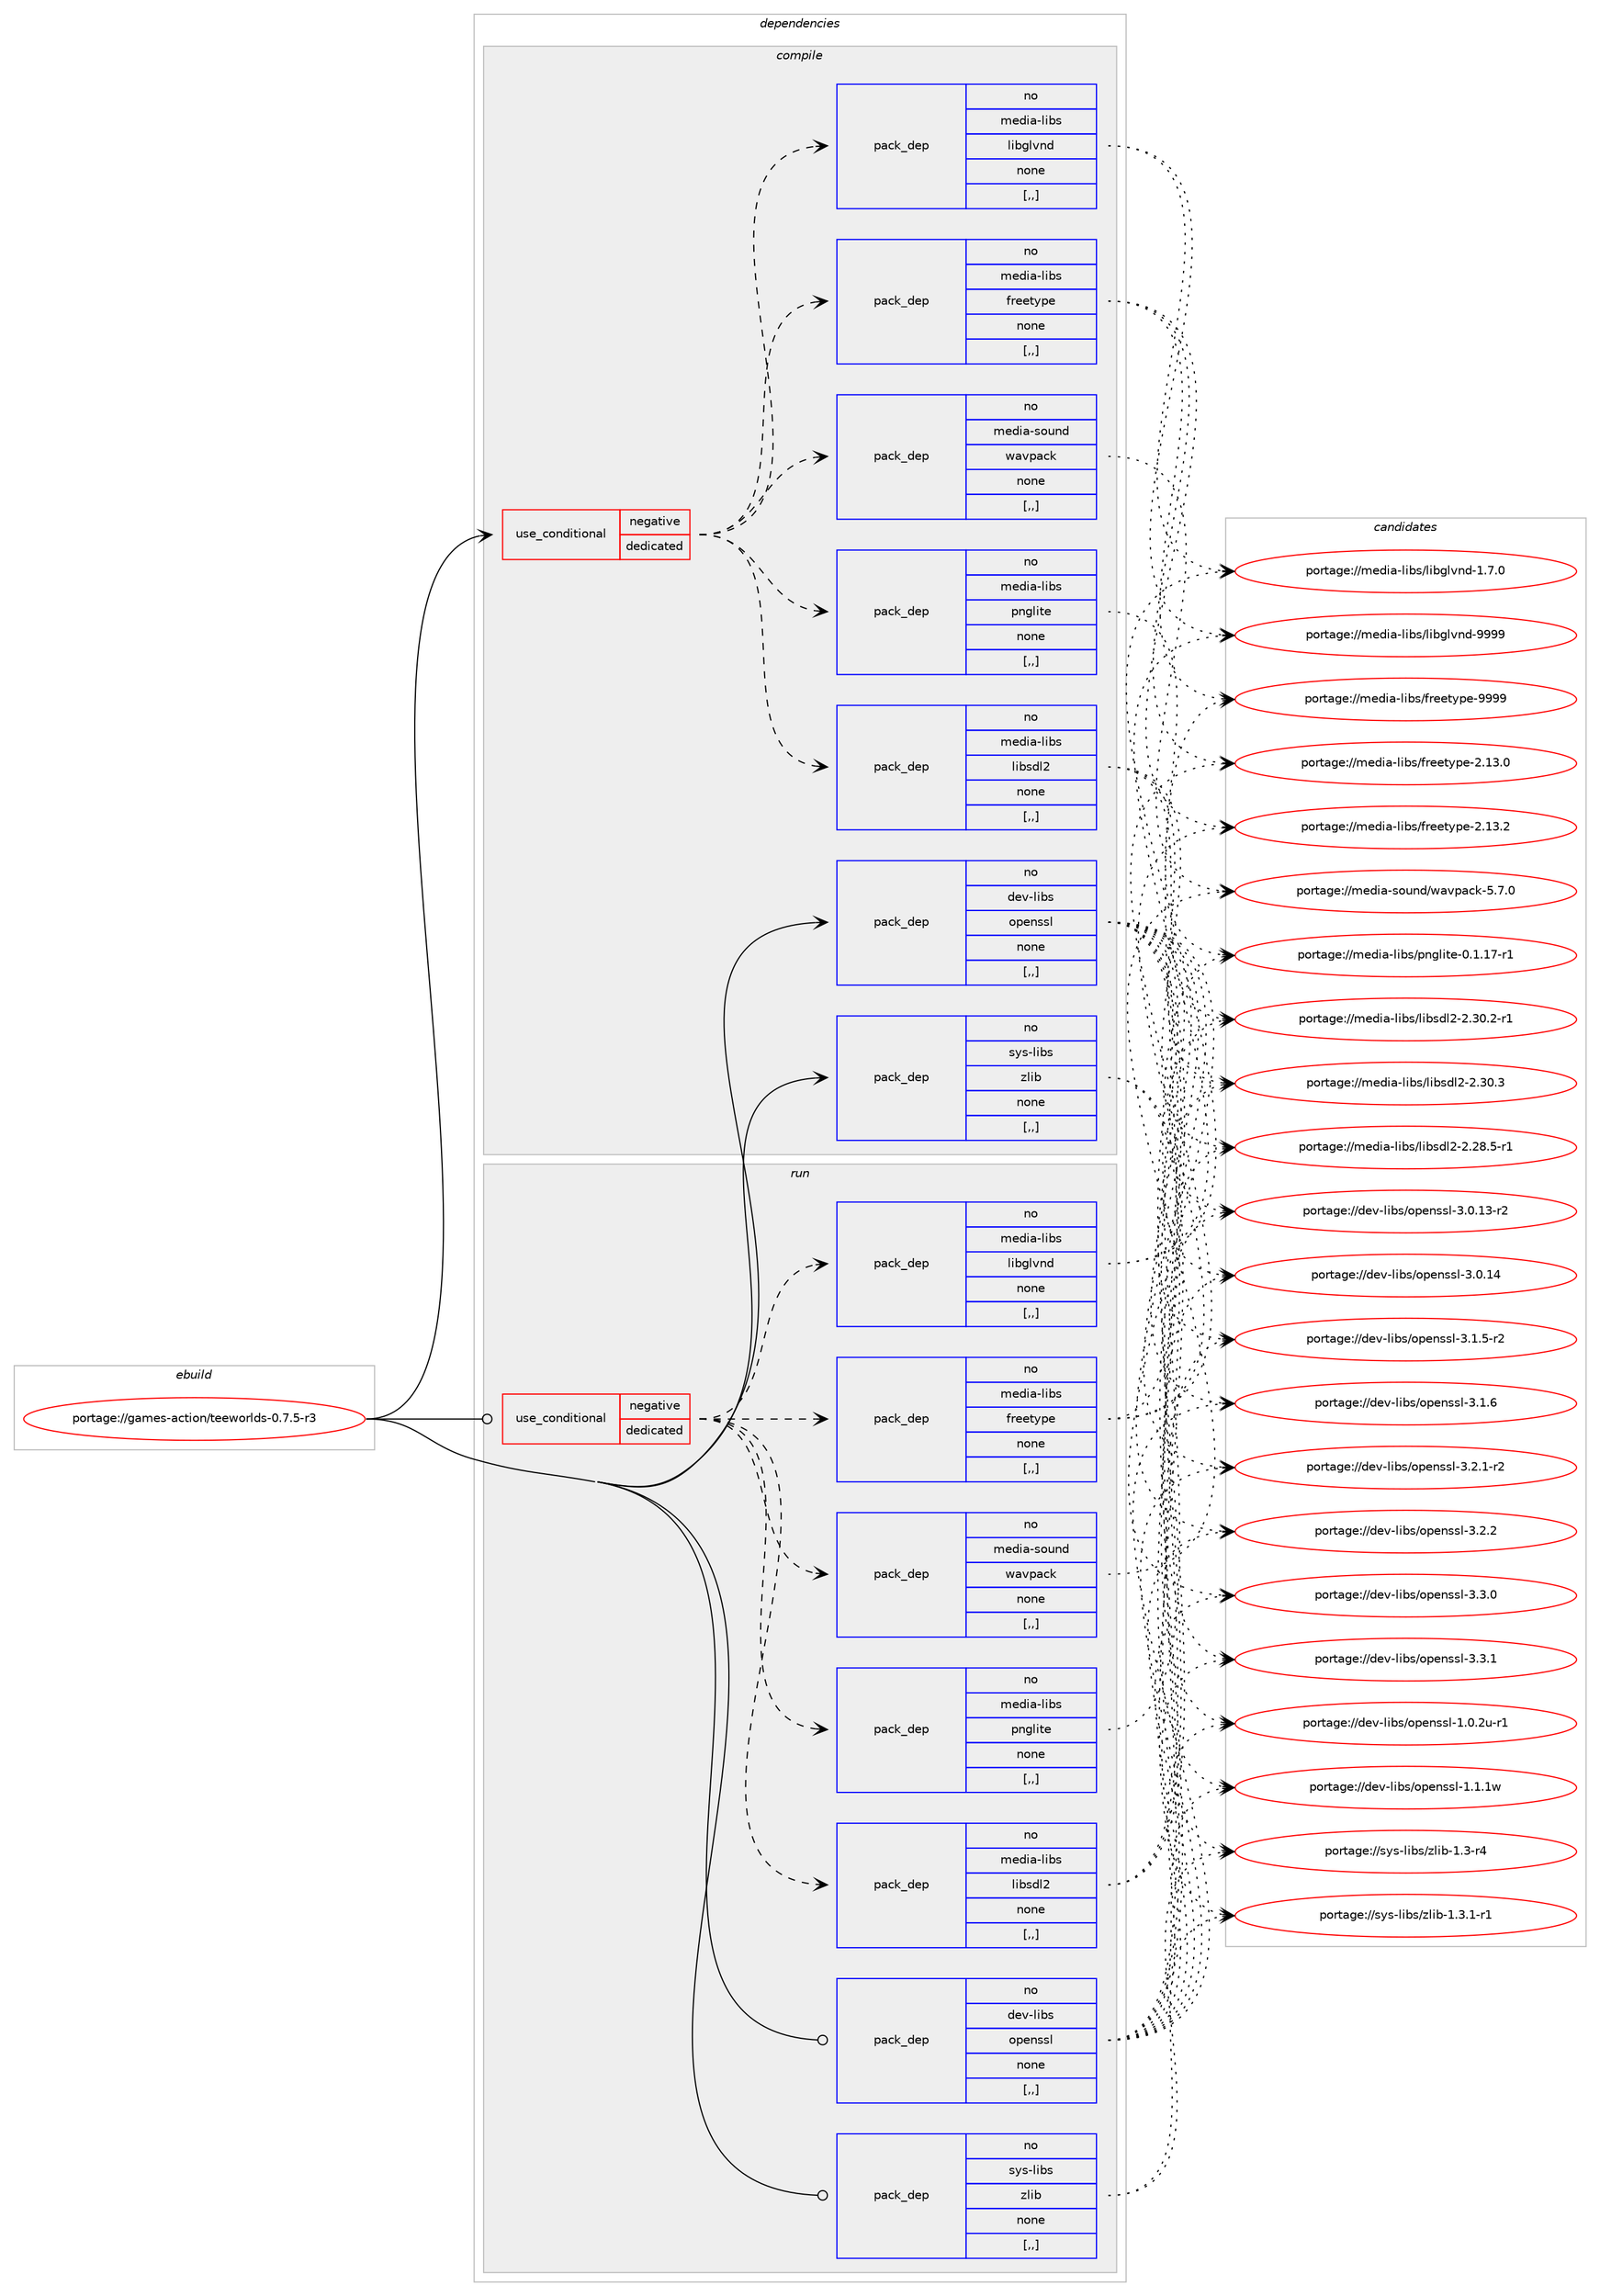 digraph prolog {

# *************
# Graph options
# *************

newrank=true;
concentrate=true;
compound=true;
graph [rankdir=LR,fontname=Helvetica,fontsize=10,ranksep=1.5];#, ranksep=2.5, nodesep=0.2];
edge  [arrowhead=vee];
node  [fontname=Helvetica,fontsize=10];

# **********
# The ebuild
# **********

subgraph cluster_leftcol {
color=gray;
rank=same;
label=<<i>ebuild</i>>;
id [label="portage://games-action/teeworlds-0.7.5-r3", color=red, width=4, href="../games-action/teeworlds-0.7.5-r3.svg"];
}

# ****************
# The dependencies
# ****************

subgraph cluster_midcol {
color=gray;
label=<<i>dependencies</i>>;
subgraph cluster_compile {
fillcolor="#eeeeee";
style=filled;
label=<<i>compile</i>>;
subgraph cond61435 {
dependency219840 [label=<<TABLE BORDER="0" CELLBORDER="1" CELLSPACING="0" CELLPADDING="4"><TR><TD ROWSPAN="3" CELLPADDING="10">use_conditional</TD></TR><TR><TD>negative</TD></TR><TR><TD>dedicated</TD></TR></TABLE>>, shape=none, color=red];
subgraph pack156945 {
dependency219841 [label=<<TABLE BORDER="0" CELLBORDER="1" CELLSPACING="0" CELLPADDING="4" WIDTH="220"><TR><TD ROWSPAN="6" CELLPADDING="30">pack_dep</TD></TR><TR><TD WIDTH="110">no</TD></TR><TR><TD>media-libs</TD></TR><TR><TD>freetype</TD></TR><TR><TD>none</TD></TR><TR><TD>[,,]</TD></TR></TABLE>>, shape=none, color=blue];
}
dependency219840:e -> dependency219841:w [weight=20,style="dashed",arrowhead="vee"];
subgraph pack156946 {
dependency219842 [label=<<TABLE BORDER="0" CELLBORDER="1" CELLSPACING="0" CELLPADDING="4" WIDTH="220"><TR><TD ROWSPAN="6" CELLPADDING="30">pack_dep</TD></TR><TR><TD WIDTH="110">no</TD></TR><TR><TD>media-libs</TD></TR><TR><TD>libglvnd</TD></TR><TR><TD>none</TD></TR><TR><TD>[,,]</TD></TR></TABLE>>, shape=none, color=blue];
}
dependency219840:e -> dependency219842:w [weight=20,style="dashed",arrowhead="vee"];
subgraph pack156947 {
dependency219843 [label=<<TABLE BORDER="0" CELLBORDER="1" CELLSPACING="0" CELLPADDING="4" WIDTH="220"><TR><TD ROWSPAN="6" CELLPADDING="30">pack_dep</TD></TR><TR><TD WIDTH="110">no</TD></TR><TR><TD>media-libs</TD></TR><TR><TD>libsdl2</TD></TR><TR><TD>none</TD></TR><TR><TD>[,,]</TD></TR></TABLE>>, shape=none, color=blue];
}
dependency219840:e -> dependency219843:w [weight=20,style="dashed",arrowhead="vee"];
subgraph pack156948 {
dependency219844 [label=<<TABLE BORDER="0" CELLBORDER="1" CELLSPACING="0" CELLPADDING="4" WIDTH="220"><TR><TD ROWSPAN="6" CELLPADDING="30">pack_dep</TD></TR><TR><TD WIDTH="110">no</TD></TR><TR><TD>media-libs</TD></TR><TR><TD>pnglite</TD></TR><TR><TD>none</TD></TR><TR><TD>[,,]</TD></TR></TABLE>>, shape=none, color=blue];
}
dependency219840:e -> dependency219844:w [weight=20,style="dashed",arrowhead="vee"];
subgraph pack156949 {
dependency219845 [label=<<TABLE BORDER="0" CELLBORDER="1" CELLSPACING="0" CELLPADDING="4" WIDTH="220"><TR><TD ROWSPAN="6" CELLPADDING="30">pack_dep</TD></TR><TR><TD WIDTH="110">no</TD></TR><TR><TD>media-sound</TD></TR><TR><TD>wavpack</TD></TR><TR><TD>none</TD></TR><TR><TD>[,,]</TD></TR></TABLE>>, shape=none, color=blue];
}
dependency219840:e -> dependency219845:w [weight=20,style="dashed",arrowhead="vee"];
}
id:e -> dependency219840:w [weight=20,style="solid",arrowhead="vee"];
subgraph pack156950 {
dependency219846 [label=<<TABLE BORDER="0" CELLBORDER="1" CELLSPACING="0" CELLPADDING="4" WIDTH="220"><TR><TD ROWSPAN="6" CELLPADDING="30">pack_dep</TD></TR><TR><TD WIDTH="110">no</TD></TR><TR><TD>dev-libs</TD></TR><TR><TD>openssl</TD></TR><TR><TD>none</TD></TR><TR><TD>[,,]</TD></TR></TABLE>>, shape=none, color=blue];
}
id:e -> dependency219846:w [weight=20,style="solid",arrowhead="vee"];
subgraph pack156951 {
dependency219847 [label=<<TABLE BORDER="0" CELLBORDER="1" CELLSPACING="0" CELLPADDING="4" WIDTH="220"><TR><TD ROWSPAN="6" CELLPADDING="30">pack_dep</TD></TR><TR><TD WIDTH="110">no</TD></TR><TR><TD>sys-libs</TD></TR><TR><TD>zlib</TD></TR><TR><TD>none</TD></TR><TR><TD>[,,]</TD></TR></TABLE>>, shape=none, color=blue];
}
id:e -> dependency219847:w [weight=20,style="solid",arrowhead="vee"];
}
subgraph cluster_compileandrun {
fillcolor="#eeeeee";
style=filled;
label=<<i>compile and run</i>>;
}
subgraph cluster_run {
fillcolor="#eeeeee";
style=filled;
label=<<i>run</i>>;
subgraph cond61436 {
dependency219848 [label=<<TABLE BORDER="0" CELLBORDER="1" CELLSPACING="0" CELLPADDING="4"><TR><TD ROWSPAN="3" CELLPADDING="10">use_conditional</TD></TR><TR><TD>negative</TD></TR><TR><TD>dedicated</TD></TR></TABLE>>, shape=none, color=red];
subgraph pack156952 {
dependency219849 [label=<<TABLE BORDER="0" CELLBORDER="1" CELLSPACING="0" CELLPADDING="4" WIDTH="220"><TR><TD ROWSPAN="6" CELLPADDING="30">pack_dep</TD></TR><TR><TD WIDTH="110">no</TD></TR><TR><TD>media-libs</TD></TR><TR><TD>freetype</TD></TR><TR><TD>none</TD></TR><TR><TD>[,,]</TD></TR></TABLE>>, shape=none, color=blue];
}
dependency219848:e -> dependency219849:w [weight=20,style="dashed",arrowhead="vee"];
subgraph pack156953 {
dependency219850 [label=<<TABLE BORDER="0" CELLBORDER="1" CELLSPACING="0" CELLPADDING="4" WIDTH="220"><TR><TD ROWSPAN="6" CELLPADDING="30">pack_dep</TD></TR><TR><TD WIDTH="110">no</TD></TR><TR><TD>media-libs</TD></TR><TR><TD>libglvnd</TD></TR><TR><TD>none</TD></TR><TR><TD>[,,]</TD></TR></TABLE>>, shape=none, color=blue];
}
dependency219848:e -> dependency219850:w [weight=20,style="dashed",arrowhead="vee"];
subgraph pack156954 {
dependency219851 [label=<<TABLE BORDER="0" CELLBORDER="1" CELLSPACING="0" CELLPADDING="4" WIDTH="220"><TR><TD ROWSPAN="6" CELLPADDING="30">pack_dep</TD></TR><TR><TD WIDTH="110">no</TD></TR><TR><TD>media-libs</TD></TR><TR><TD>libsdl2</TD></TR><TR><TD>none</TD></TR><TR><TD>[,,]</TD></TR></TABLE>>, shape=none, color=blue];
}
dependency219848:e -> dependency219851:w [weight=20,style="dashed",arrowhead="vee"];
subgraph pack156955 {
dependency219852 [label=<<TABLE BORDER="0" CELLBORDER="1" CELLSPACING="0" CELLPADDING="4" WIDTH="220"><TR><TD ROWSPAN="6" CELLPADDING="30">pack_dep</TD></TR><TR><TD WIDTH="110">no</TD></TR><TR><TD>media-libs</TD></TR><TR><TD>pnglite</TD></TR><TR><TD>none</TD></TR><TR><TD>[,,]</TD></TR></TABLE>>, shape=none, color=blue];
}
dependency219848:e -> dependency219852:w [weight=20,style="dashed",arrowhead="vee"];
subgraph pack156956 {
dependency219853 [label=<<TABLE BORDER="0" CELLBORDER="1" CELLSPACING="0" CELLPADDING="4" WIDTH="220"><TR><TD ROWSPAN="6" CELLPADDING="30">pack_dep</TD></TR><TR><TD WIDTH="110">no</TD></TR><TR><TD>media-sound</TD></TR><TR><TD>wavpack</TD></TR><TR><TD>none</TD></TR><TR><TD>[,,]</TD></TR></TABLE>>, shape=none, color=blue];
}
dependency219848:e -> dependency219853:w [weight=20,style="dashed",arrowhead="vee"];
}
id:e -> dependency219848:w [weight=20,style="solid",arrowhead="odot"];
subgraph pack156957 {
dependency219854 [label=<<TABLE BORDER="0" CELLBORDER="1" CELLSPACING="0" CELLPADDING="4" WIDTH="220"><TR><TD ROWSPAN="6" CELLPADDING="30">pack_dep</TD></TR><TR><TD WIDTH="110">no</TD></TR><TR><TD>dev-libs</TD></TR><TR><TD>openssl</TD></TR><TR><TD>none</TD></TR><TR><TD>[,,]</TD></TR></TABLE>>, shape=none, color=blue];
}
id:e -> dependency219854:w [weight=20,style="solid",arrowhead="odot"];
subgraph pack156958 {
dependency219855 [label=<<TABLE BORDER="0" CELLBORDER="1" CELLSPACING="0" CELLPADDING="4" WIDTH="220"><TR><TD ROWSPAN="6" CELLPADDING="30">pack_dep</TD></TR><TR><TD WIDTH="110">no</TD></TR><TR><TD>sys-libs</TD></TR><TR><TD>zlib</TD></TR><TR><TD>none</TD></TR><TR><TD>[,,]</TD></TR></TABLE>>, shape=none, color=blue];
}
id:e -> dependency219855:w [weight=20,style="solid",arrowhead="odot"];
}
}

# **************
# The candidates
# **************

subgraph cluster_choices {
rank=same;
color=gray;
label=<<i>candidates</i>>;

subgraph choice156945 {
color=black;
nodesep=1;
choice1091011001059745108105981154710211410110111612111210145504649514648 [label="portage://media-libs/freetype-2.13.0", color=red, width=4,href="../media-libs/freetype-2.13.0.svg"];
choice1091011001059745108105981154710211410110111612111210145504649514650 [label="portage://media-libs/freetype-2.13.2", color=red, width=4,href="../media-libs/freetype-2.13.2.svg"];
choice109101100105974510810598115471021141011011161211121014557575757 [label="portage://media-libs/freetype-9999", color=red, width=4,href="../media-libs/freetype-9999.svg"];
dependency219841:e -> choice1091011001059745108105981154710211410110111612111210145504649514648:w [style=dotted,weight="100"];
dependency219841:e -> choice1091011001059745108105981154710211410110111612111210145504649514650:w [style=dotted,weight="100"];
dependency219841:e -> choice109101100105974510810598115471021141011011161211121014557575757:w [style=dotted,weight="100"];
}
subgraph choice156946 {
color=black;
nodesep=1;
choice1091011001059745108105981154710810598103108118110100454946554648 [label="portage://media-libs/libglvnd-1.7.0", color=red, width=4,href="../media-libs/libglvnd-1.7.0.svg"];
choice10910110010597451081059811547108105981031081181101004557575757 [label="portage://media-libs/libglvnd-9999", color=red, width=4,href="../media-libs/libglvnd-9999.svg"];
dependency219842:e -> choice1091011001059745108105981154710810598103108118110100454946554648:w [style=dotted,weight="100"];
dependency219842:e -> choice10910110010597451081059811547108105981031081181101004557575757:w [style=dotted,weight="100"];
}
subgraph choice156947 {
color=black;
nodesep=1;
choice109101100105974510810598115471081059811510010850455046505646534511449 [label="portage://media-libs/libsdl2-2.28.5-r1", color=red, width=4,href="../media-libs/libsdl2-2.28.5-r1.svg"];
choice109101100105974510810598115471081059811510010850455046514846504511449 [label="portage://media-libs/libsdl2-2.30.2-r1", color=red, width=4,href="../media-libs/libsdl2-2.30.2-r1.svg"];
choice10910110010597451081059811547108105981151001085045504651484651 [label="portage://media-libs/libsdl2-2.30.3", color=red, width=4,href="../media-libs/libsdl2-2.30.3.svg"];
dependency219843:e -> choice109101100105974510810598115471081059811510010850455046505646534511449:w [style=dotted,weight="100"];
dependency219843:e -> choice109101100105974510810598115471081059811510010850455046514846504511449:w [style=dotted,weight="100"];
dependency219843:e -> choice10910110010597451081059811547108105981151001085045504651484651:w [style=dotted,weight="100"];
}
subgraph choice156948 {
color=black;
nodesep=1;
choice10910110010597451081059811547112110103108105116101454846494649554511449 [label="portage://media-libs/pnglite-0.1.17-r1", color=red, width=4,href="../media-libs/pnglite-0.1.17-r1.svg"];
dependency219844:e -> choice10910110010597451081059811547112110103108105116101454846494649554511449:w [style=dotted,weight="100"];
}
subgraph choice156949 {
color=black;
nodesep=1;
choice109101100105974511511111711010047119971181129799107455346554648 [label="portage://media-sound/wavpack-5.7.0", color=red, width=4,href="../media-sound/wavpack-5.7.0.svg"];
dependency219845:e -> choice109101100105974511511111711010047119971181129799107455346554648:w [style=dotted,weight="100"];
}
subgraph choice156950 {
color=black;
nodesep=1;
choice1001011184510810598115471111121011101151151084549464846501174511449 [label="portage://dev-libs/openssl-1.0.2u-r1", color=red, width=4,href="../dev-libs/openssl-1.0.2u-r1.svg"];
choice100101118451081059811547111112101110115115108454946494649119 [label="portage://dev-libs/openssl-1.1.1w", color=red, width=4,href="../dev-libs/openssl-1.1.1w.svg"];
choice100101118451081059811547111112101110115115108455146484649514511450 [label="portage://dev-libs/openssl-3.0.13-r2", color=red, width=4,href="../dev-libs/openssl-3.0.13-r2.svg"];
choice10010111845108105981154711111210111011511510845514648464952 [label="portage://dev-libs/openssl-3.0.14", color=red, width=4,href="../dev-libs/openssl-3.0.14.svg"];
choice1001011184510810598115471111121011101151151084551464946534511450 [label="portage://dev-libs/openssl-3.1.5-r2", color=red, width=4,href="../dev-libs/openssl-3.1.5-r2.svg"];
choice100101118451081059811547111112101110115115108455146494654 [label="portage://dev-libs/openssl-3.1.6", color=red, width=4,href="../dev-libs/openssl-3.1.6.svg"];
choice1001011184510810598115471111121011101151151084551465046494511450 [label="portage://dev-libs/openssl-3.2.1-r2", color=red, width=4,href="../dev-libs/openssl-3.2.1-r2.svg"];
choice100101118451081059811547111112101110115115108455146504650 [label="portage://dev-libs/openssl-3.2.2", color=red, width=4,href="../dev-libs/openssl-3.2.2.svg"];
choice100101118451081059811547111112101110115115108455146514648 [label="portage://dev-libs/openssl-3.3.0", color=red, width=4,href="../dev-libs/openssl-3.3.0.svg"];
choice100101118451081059811547111112101110115115108455146514649 [label="portage://dev-libs/openssl-3.3.1", color=red, width=4,href="../dev-libs/openssl-3.3.1.svg"];
dependency219846:e -> choice1001011184510810598115471111121011101151151084549464846501174511449:w [style=dotted,weight="100"];
dependency219846:e -> choice100101118451081059811547111112101110115115108454946494649119:w [style=dotted,weight="100"];
dependency219846:e -> choice100101118451081059811547111112101110115115108455146484649514511450:w [style=dotted,weight="100"];
dependency219846:e -> choice10010111845108105981154711111210111011511510845514648464952:w [style=dotted,weight="100"];
dependency219846:e -> choice1001011184510810598115471111121011101151151084551464946534511450:w [style=dotted,weight="100"];
dependency219846:e -> choice100101118451081059811547111112101110115115108455146494654:w [style=dotted,weight="100"];
dependency219846:e -> choice1001011184510810598115471111121011101151151084551465046494511450:w [style=dotted,weight="100"];
dependency219846:e -> choice100101118451081059811547111112101110115115108455146504650:w [style=dotted,weight="100"];
dependency219846:e -> choice100101118451081059811547111112101110115115108455146514648:w [style=dotted,weight="100"];
dependency219846:e -> choice100101118451081059811547111112101110115115108455146514649:w [style=dotted,weight="100"];
}
subgraph choice156951 {
color=black;
nodesep=1;
choice11512111545108105981154712210810598454946514511452 [label="portage://sys-libs/zlib-1.3-r4", color=red, width=4,href="../sys-libs/zlib-1.3-r4.svg"];
choice115121115451081059811547122108105984549465146494511449 [label="portage://sys-libs/zlib-1.3.1-r1", color=red, width=4,href="../sys-libs/zlib-1.3.1-r1.svg"];
dependency219847:e -> choice11512111545108105981154712210810598454946514511452:w [style=dotted,weight="100"];
dependency219847:e -> choice115121115451081059811547122108105984549465146494511449:w [style=dotted,weight="100"];
}
subgraph choice156952 {
color=black;
nodesep=1;
choice1091011001059745108105981154710211410110111612111210145504649514648 [label="portage://media-libs/freetype-2.13.0", color=red, width=4,href="../media-libs/freetype-2.13.0.svg"];
choice1091011001059745108105981154710211410110111612111210145504649514650 [label="portage://media-libs/freetype-2.13.2", color=red, width=4,href="../media-libs/freetype-2.13.2.svg"];
choice109101100105974510810598115471021141011011161211121014557575757 [label="portage://media-libs/freetype-9999", color=red, width=4,href="../media-libs/freetype-9999.svg"];
dependency219849:e -> choice1091011001059745108105981154710211410110111612111210145504649514648:w [style=dotted,weight="100"];
dependency219849:e -> choice1091011001059745108105981154710211410110111612111210145504649514650:w [style=dotted,weight="100"];
dependency219849:e -> choice109101100105974510810598115471021141011011161211121014557575757:w [style=dotted,weight="100"];
}
subgraph choice156953 {
color=black;
nodesep=1;
choice1091011001059745108105981154710810598103108118110100454946554648 [label="portage://media-libs/libglvnd-1.7.0", color=red, width=4,href="../media-libs/libglvnd-1.7.0.svg"];
choice10910110010597451081059811547108105981031081181101004557575757 [label="portage://media-libs/libglvnd-9999", color=red, width=4,href="../media-libs/libglvnd-9999.svg"];
dependency219850:e -> choice1091011001059745108105981154710810598103108118110100454946554648:w [style=dotted,weight="100"];
dependency219850:e -> choice10910110010597451081059811547108105981031081181101004557575757:w [style=dotted,weight="100"];
}
subgraph choice156954 {
color=black;
nodesep=1;
choice109101100105974510810598115471081059811510010850455046505646534511449 [label="portage://media-libs/libsdl2-2.28.5-r1", color=red, width=4,href="../media-libs/libsdl2-2.28.5-r1.svg"];
choice109101100105974510810598115471081059811510010850455046514846504511449 [label="portage://media-libs/libsdl2-2.30.2-r1", color=red, width=4,href="../media-libs/libsdl2-2.30.2-r1.svg"];
choice10910110010597451081059811547108105981151001085045504651484651 [label="portage://media-libs/libsdl2-2.30.3", color=red, width=4,href="../media-libs/libsdl2-2.30.3.svg"];
dependency219851:e -> choice109101100105974510810598115471081059811510010850455046505646534511449:w [style=dotted,weight="100"];
dependency219851:e -> choice109101100105974510810598115471081059811510010850455046514846504511449:w [style=dotted,weight="100"];
dependency219851:e -> choice10910110010597451081059811547108105981151001085045504651484651:w [style=dotted,weight="100"];
}
subgraph choice156955 {
color=black;
nodesep=1;
choice10910110010597451081059811547112110103108105116101454846494649554511449 [label="portage://media-libs/pnglite-0.1.17-r1", color=red, width=4,href="../media-libs/pnglite-0.1.17-r1.svg"];
dependency219852:e -> choice10910110010597451081059811547112110103108105116101454846494649554511449:w [style=dotted,weight="100"];
}
subgraph choice156956 {
color=black;
nodesep=1;
choice109101100105974511511111711010047119971181129799107455346554648 [label="portage://media-sound/wavpack-5.7.0", color=red, width=4,href="../media-sound/wavpack-5.7.0.svg"];
dependency219853:e -> choice109101100105974511511111711010047119971181129799107455346554648:w [style=dotted,weight="100"];
}
subgraph choice156957 {
color=black;
nodesep=1;
choice1001011184510810598115471111121011101151151084549464846501174511449 [label="portage://dev-libs/openssl-1.0.2u-r1", color=red, width=4,href="../dev-libs/openssl-1.0.2u-r1.svg"];
choice100101118451081059811547111112101110115115108454946494649119 [label="portage://dev-libs/openssl-1.1.1w", color=red, width=4,href="../dev-libs/openssl-1.1.1w.svg"];
choice100101118451081059811547111112101110115115108455146484649514511450 [label="portage://dev-libs/openssl-3.0.13-r2", color=red, width=4,href="../dev-libs/openssl-3.0.13-r2.svg"];
choice10010111845108105981154711111210111011511510845514648464952 [label="portage://dev-libs/openssl-3.0.14", color=red, width=4,href="../dev-libs/openssl-3.0.14.svg"];
choice1001011184510810598115471111121011101151151084551464946534511450 [label="portage://dev-libs/openssl-3.1.5-r2", color=red, width=4,href="../dev-libs/openssl-3.1.5-r2.svg"];
choice100101118451081059811547111112101110115115108455146494654 [label="portage://dev-libs/openssl-3.1.6", color=red, width=4,href="../dev-libs/openssl-3.1.6.svg"];
choice1001011184510810598115471111121011101151151084551465046494511450 [label="portage://dev-libs/openssl-3.2.1-r2", color=red, width=4,href="../dev-libs/openssl-3.2.1-r2.svg"];
choice100101118451081059811547111112101110115115108455146504650 [label="portage://dev-libs/openssl-3.2.2", color=red, width=4,href="../dev-libs/openssl-3.2.2.svg"];
choice100101118451081059811547111112101110115115108455146514648 [label="portage://dev-libs/openssl-3.3.0", color=red, width=4,href="../dev-libs/openssl-3.3.0.svg"];
choice100101118451081059811547111112101110115115108455146514649 [label="portage://dev-libs/openssl-3.3.1", color=red, width=4,href="../dev-libs/openssl-3.3.1.svg"];
dependency219854:e -> choice1001011184510810598115471111121011101151151084549464846501174511449:w [style=dotted,weight="100"];
dependency219854:e -> choice100101118451081059811547111112101110115115108454946494649119:w [style=dotted,weight="100"];
dependency219854:e -> choice100101118451081059811547111112101110115115108455146484649514511450:w [style=dotted,weight="100"];
dependency219854:e -> choice10010111845108105981154711111210111011511510845514648464952:w [style=dotted,weight="100"];
dependency219854:e -> choice1001011184510810598115471111121011101151151084551464946534511450:w [style=dotted,weight="100"];
dependency219854:e -> choice100101118451081059811547111112101110115115108455146494654:w [style=dotted,weight="100"];
dependency219854:e -> choice1001011184510810598115471111121011101151151084551465046494511450:w [style=dotted,weight="100"];
dependency219854:e -> choice100101118451081059811547111112101110115115108455146504650:w [style=dotted,weight="100"];
dependency219854:e -> choice100101118451081059811547111112101110115115108455146514648:w [style=dotted,weight="100"];
dependency219854:e -> choice100101118451081059811547111112101110115115108455146514649:w [style=dotted,weight="100"];
}
subgraph choice156958 {
color=black;
nodesep=1;
choice11512111545108105981154712210810598454946514511452 [label="portage://sys-libs/zlib-1.3-r4", color=red, width=4,href="../sys-libs/zlib-1.3-r4.svg"];
choice115121115451081059811547122108105984549465146494511449 [label="portage://sys-libs/zlib-1.3.1-r1", color=red, width=4,href="../sys-libs/zlib-1.3.1-r1.svg"];
dependency219855:e -> choice11512111545108105981154712210810598454946514511452:w [style=dotted,weight="100"];
dependency219855:e -> choice115121115451081059811547122108105984549465146494511449:w [style=dotted,weight="100"];
}
}

}
